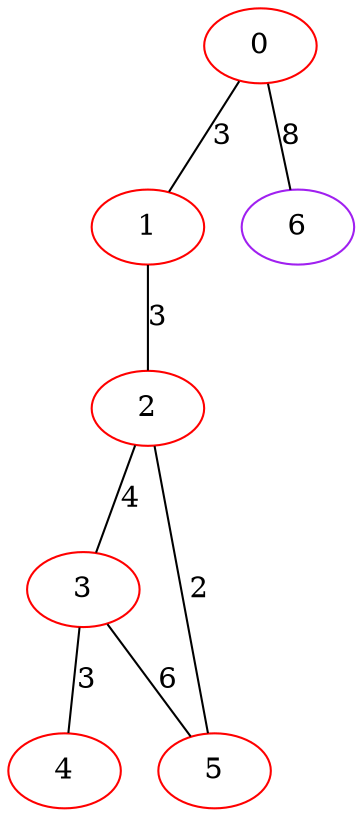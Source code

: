 graph "" {
0 [color=red, weight=1];
1 [color=red, weight=1];
2 [color=red, weight=1];
3 [color=red, weight=1];
4 [color=red, weight=1];
5 [color=red, weight=1];
6 [color=purple, weight=4];
0 -- 1  [key=0, label=3];
0 -- 6  [key=0, label=8];
1 -- 2  [key=0, label=3];
2 -- 3  [key=0, label=4];
2 -- 5  [key=0, label=2];
3 -- 4  [key=0, label=3];
3 -- 5  [key=0, label=6];
}
